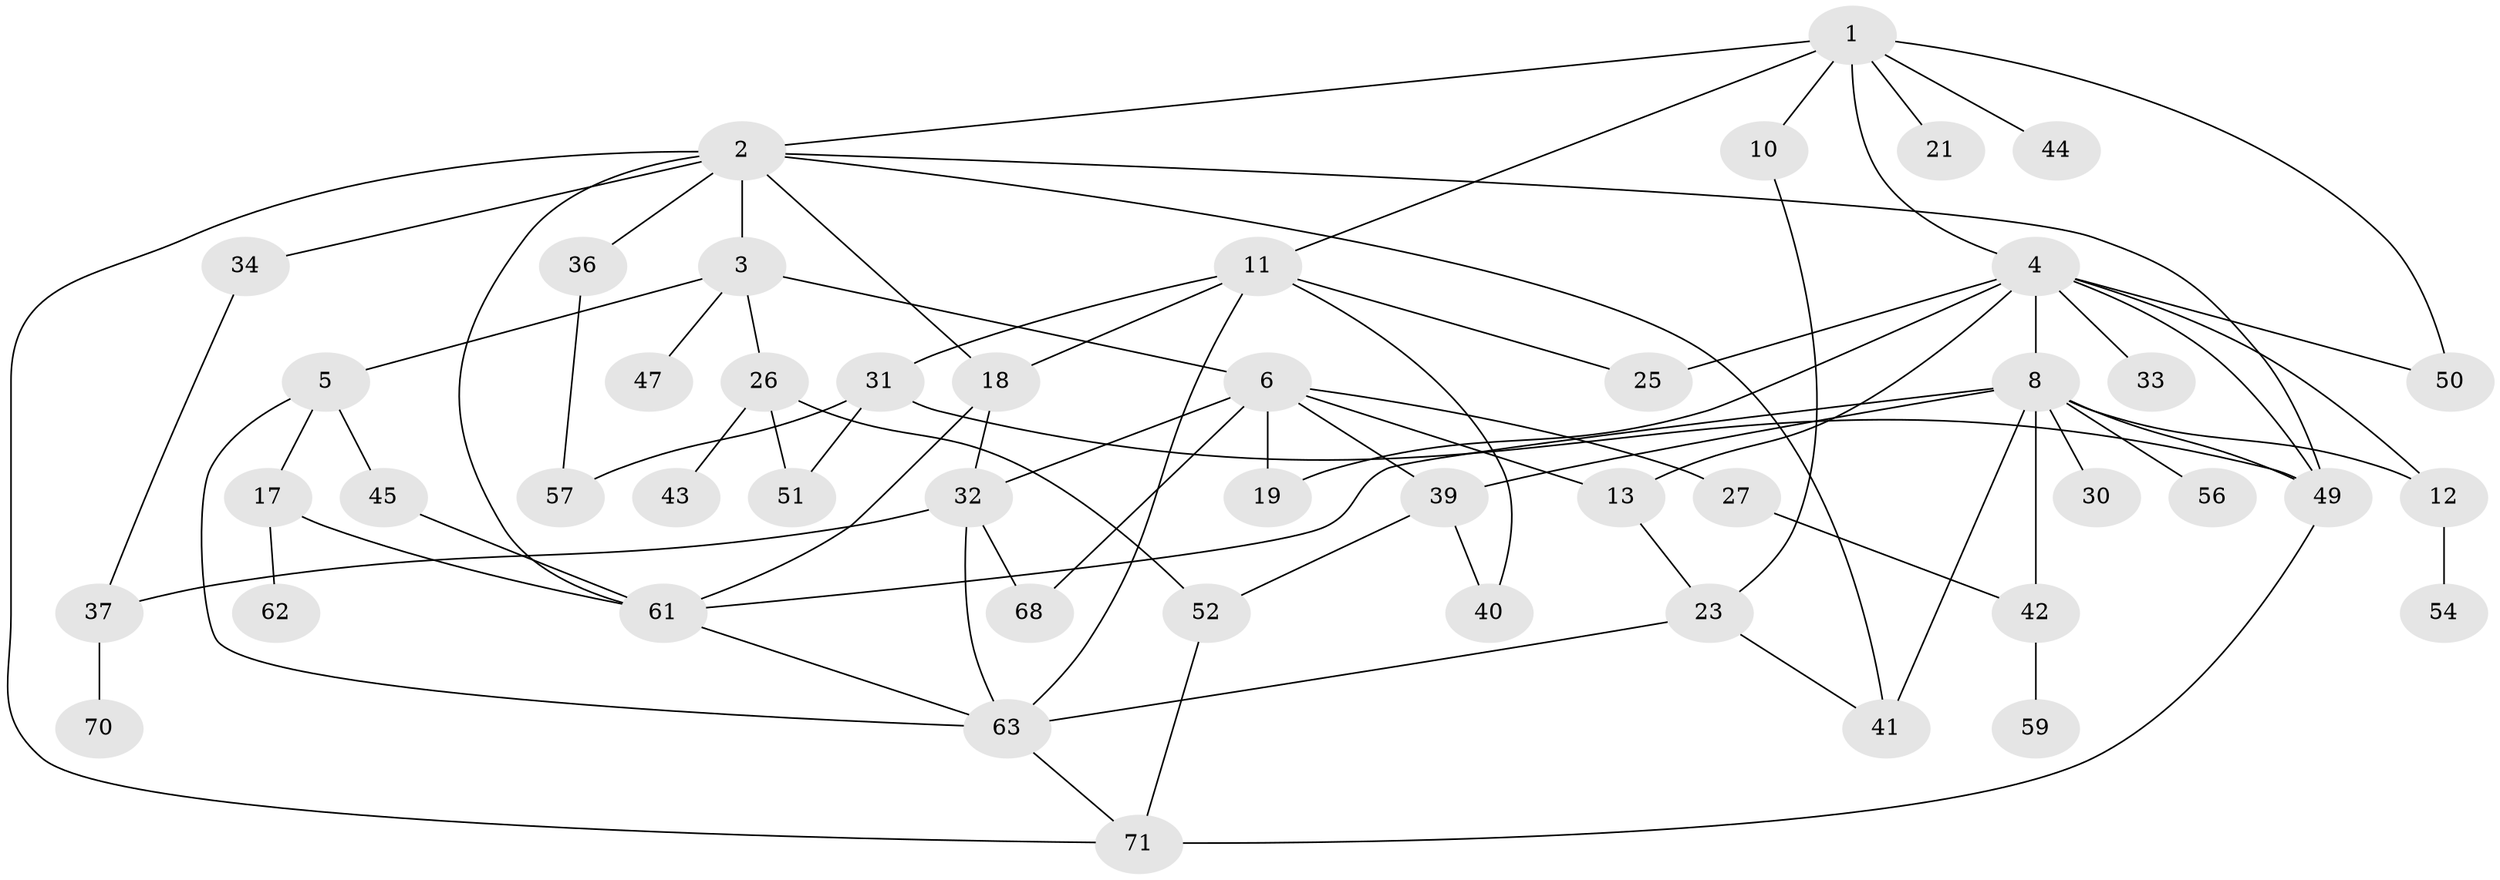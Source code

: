// Generated by graph-tools (version 1.1) at 2025/51/02/27/25 19:51:39]
// undirected, 48 vertices, 79 edges
graph export_dot {
graph [start="1"]
  node [color=gray90,style=filled];
  1 [super="+53"];
  2 [super="+14"];
  3 [super="+16"];
  4 [super="+7"];
  5 [super="+46"];
  6 [super="+20"];
  8 [super="+9"];
  10;
  11 [super="+69"];
  12 [super="+15"];
  13 [super="+22"];
  17;
  18;
  19 [super="+29"];
  21;
  23 [super="+24"];
  25;
  26 [super="+28"];
  27 [super="+35"];
  30;
  31 [super="+67"];
  32 [super="+38"];
  33;
  34;
  36 [super="+66"];
  37;
  39 [super="+60"];
  40;
  41 [super="+55"];
  42 [super="+48"];
  43;
  44;
  45;
  47;
  49 [super="+64"];
  50 [super="+58"];
  51;
  52;
  54;
  56;
  57;
  59;
  61 [super="+65"];
  62;
  63;
  68;
  70;
  71 [super="+72"];
  1 -- 2;
  1 -- 4;
  1 -- 10;
  1 -- 11;
  1 -- 21;
  1 -- 44;
  1 -- 50;
  2 -- 3 [weight=2];
  2 -- 18;
  2 -- 36;
  2 -- 49;
  2 -- 34;
  2 -- 41;
  2 -- 61;
  2 -- 71;
  3 -- 5;
  3 -- 6;
  3 -- 26;
  3 -- 47;
  4 -- 19;
  4 -- 50;
  4 -- 13;
  4 -- 33;
  4 -- 49;
  4 -- 8;
  4 -- 25;
  4 -- 12;
  5 -- 17;
  5 -- 45;
  5 -- 63;
  6 -- 13;
  6 -- 32;
  6 -- 68;
  6 -- 27;
  6 -- 19;
  6 -- 39;
  8 -- 30;
  8 -- 39;
  8 -- 41;
  8 -- 61;
  8 -- 49;
  8 -- 42;
  8 -- 56;
  8 -- 12;
  10 -- 23;
  11 -- 25;
  11 -- 31;
  11 -- 40;
  11 -- 18;
  11 -- 63;
  12 -- 54;
  13 -- 23;
  17 -- 62;
  17 -- 61;
  18 -- 32;
  18 -- 61;
  23 -- 41;
  23 -- 63;
  26 -- 43;
  26 -- 51;
  26 -- 52;
  27 -- 42;
  31 -- 51;
  31 -- 57;
  31 -- 49;
  32 -- 63;
  32 -- 37;
  32 -- 68;
  34 -- 37;
  36 -- 57;
  37 -- 70;
  39 -- 40;
  39 -- 52;
  42 -- 59;
  45 -- 61;
  49 -- 71;
  52 -- 71;
  61 -- 63;
  63 -- 71;
}
